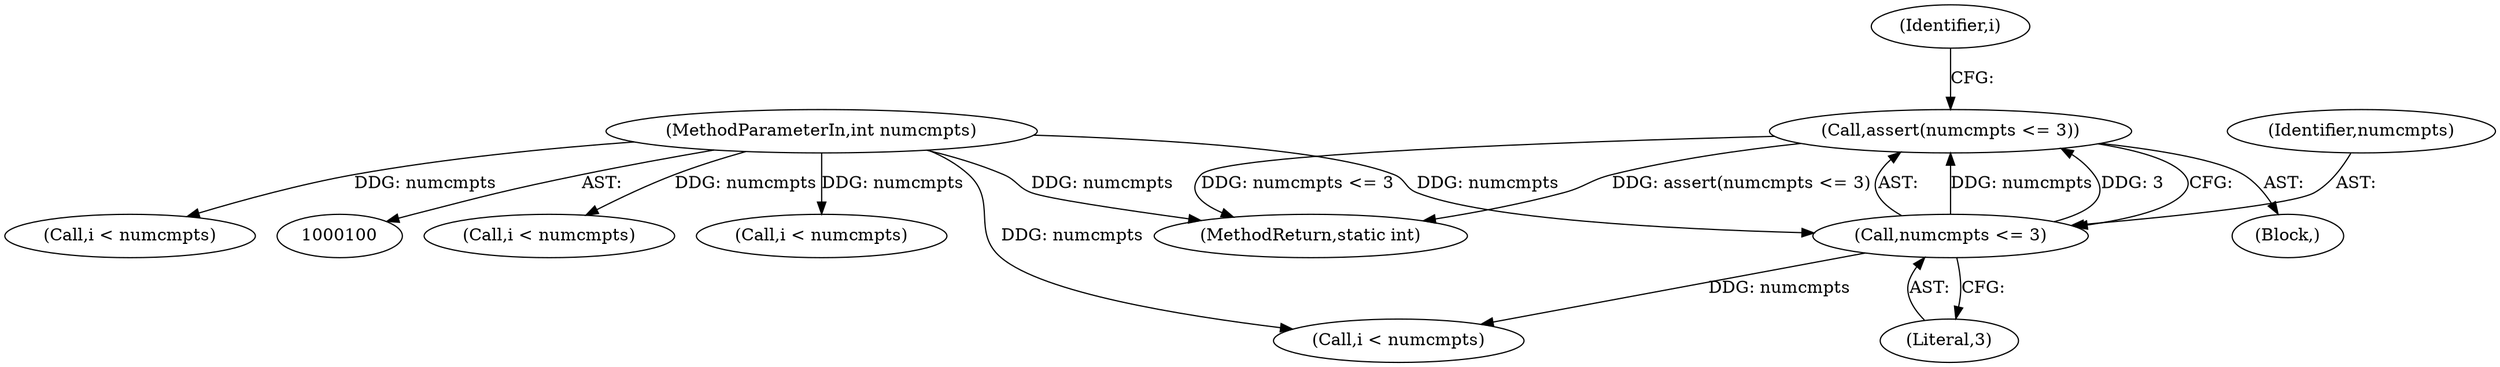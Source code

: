 digraph "0_jasper_411a4068f8c464e883358bf403a3e25158863823_1@API" {
"1000117" [label="(Call,assert(numcmpts <= 3))"];
"1000118" [label="(Call,numcmpts <= 3)"];
"1000104" [label="(MethodParameterIn,int numcmpts)"];
"1000365" [label="(Call,i < numcmpts)"];
"1000120" [label="(Literal,3)"];
"1000203" [label="(Call,i < numcmpts)"];
"1000119" [label="(Identifier,numcmpts)"];
"1000117" [label="(Call,assert(numcmpts <= 3))"];
"1000118" [label="(Call,numcmpts <= 3)"];
"1000140" [label="(Call,i < numcmpts)"];
"1000104" [label="(MethodParameterIn,int numcmpts)"];
"1000106" [label="(Block,)"];
"1000405" [label="(MethodReturn,static int)"];
"1000387" [label="(Call,i < numcmpts)"];
"1000123" [label="(Identifier,i)"];
"1000117" -> "1000106"  [label="AST: "];
"1000117" -> "1000118"  [label="CFG: "];
"1000118" -> "1000117"  [label="AST: "];
"1000123" -> "1000117"  [label="CFG: "];
"1000117" -> "1000405"  [label="DDG: assert(numcmpts <= 3)"];
"1000117" -> "1000405"  [label="DDG: numcmpts <= 3"];
"1000118" -> "1000117"  [label="DDG: numcmpts"];
"1000118" -> "1000117"  [label="DDG: 3"];
"1000118" -> "1000120"  [label="CFG: "];
"1000119" -> "1000118"  [label="AST: "];
"1000120" -> "1000118"  [label="AST: "];
"1000104" -> "1000118"  [label="DDG: numcmpts"];
"1000118" -> "1000140"  [label="DDG: numcmpts"];
"1000104" -> "1000100"  [label="AST: "];
"1000104" -> "1000405"  [label="DDG: numcmpts"];
"1000104" -> "1000140"  [label="DDG: numcmpts"];
"1000104" -> "1000203"  [label="DDG: numcmpts"];
"1000104" -> "1000365"  [label="DDG: numcmpts"];
"1000104" -> "1000387"  [label="DDG: numcmpts"];
}
